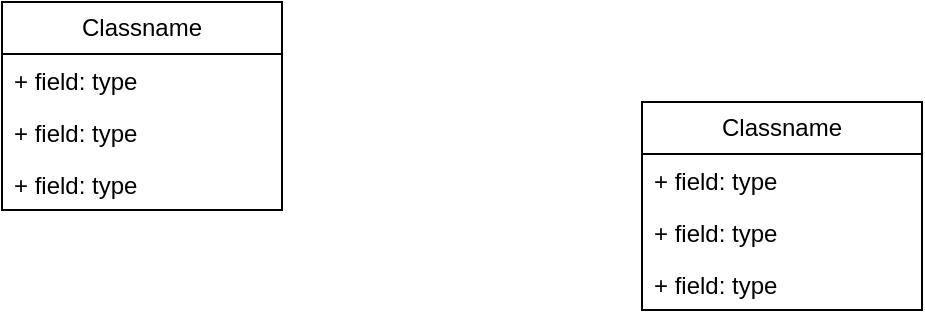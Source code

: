 <mxfile version="27.2.0">
  <diagram name="Page-1" id="tI0450gGZymvDKFin5-Z">
    <mxGraphModel dx="1001" dy="607" grid="1" gridSize="10" guides="1" tooltips="1" connect="1" arrows="1" fold="1" page="1" pageScale="1" pageWidth="827" pageHeight="1169" math="0" shadow="0">
      <root>
        <mxCell id="0" />
        <mxCell id="1" parent="0" />
        <mxCell id="6RRP_GkfFvZqSGkYKimE-1" value="Classname" style="swimlane;fontStyle=0;childLayout=stackLayout;horizontal=1;startSize=26;fillColor=none;horizontalStack=0;resizeParent=1;resizeParentMax=0;resizeLast=0;collapsible=1;marginBottom=0;whiteSpace=wrap;html=1;" vertex="1" parent="1">
          <mxGeometry x="130" y="130" width="140" height="104" as="geometry" />
        </mxCell>
        <mxCell id="6RRP_GkfFvZqSGkYKimE-2" value="+ field: type" style="text;strokeColor=none;fillColor=none;align=left;verticalAlign=top;spacingLeft=4;spacingRight=4;overflow=hidden;rotatable=0;points=[[0,0.5],[1,0.5]];portConstraint=eastwest;whiteSpace=wrap;html=1;" vertex="1" parent="6RRP_GkfFvZqSGkYKimE-1">
          <mxGeometry y="26" width="140" height="26" as="geometry" />
        </mxCell>
        <mxCell id="6RRP_GkfFvZqSGkYKimE-3" value="+ field: type" style="text;strokeColor=none;fillColor=none;align=left;verticalAlign=top;spacingLeft=4;spacingRight=4;overflow=hidden;rotatable=0;points=[[0,0.5],[1,0.5]];portConstraint=eastwest;whiteSpace=wrap;html=1;" vertex="1" parent="6RRP_GkfFvZqSGkYKimE-1">
          <mxGeometry y="52" width="140" height="26" as="geometry" />
        </mxCell>
        <mxCell id="6RRP_GkfFvZqSGkYKimE-4" value="+ field: type" style="text;strokeColor=none;fillColor=none;align=left;verticalAlign=top;spacingLeft=4;spacingRight=4;overflow=hidden;rotatable=0;points=[[0,0.5],[1,0.5]];portConstraint=eastwest;whiteSpace=wrap;html=1;" vertex="1" parent="6RRP_GkfFvZqSGkYKimE-1">
          <mxGeometry y="78" width="140" height="26" as="geometry" />
        </mxCell>
        <mxCell id="6RRP_GkfFvZqSGkYKimE-5" value="Classname" style="swimlane;fontStyle=0;childLayout=stackLayout;horizontal=1;startSize=26;fillColor=none;horizontalStack=0;resizeParent=1;resizeParentMax=0;resizeLast=0;collapsible=1;marginBottom=0;whiteSpace=wrap;html=1;" vertex="1" parent="1">
          <mxGeometry x="450" y="180" width="140" height="104" as="geometry" />
        </mxCell>
        <mxCell id="6RRP_GkfFvZqSGkYKimE-6" value="+ field: type" style="text;strokeColor=none;fillColor=none;align=left;verticalAlign=top;spacingLeft=4;spacingRight=4;overflow=hidden;rotatable=0;points=[[0,0.5],[1,0.5]];portConstraint=eastwest;whiteSpace=wrap;html=1;" vertex="1" parent="6RRP_GkfFvZqSGkYKimE-5">
          <mxGeometry y="26" width="140" height="26" as="geometry" />
        </mxCell>
        <mxCell id="6RRP_GkfFvZqSGkYKimE-7" value="+ field: type" style="text;strokeColor=none;fillColor=none;align=left;verticalAlign=top;spacingLeft=4;spacingRight=4;overflow=hidden;rotatable=0;points=[[0,0.5],[1,0.5]];portConstraint=eastwest;whiteSpace=wrap;html=1;" vertex="1" parent="6RRP_GkfFvZqSGkYKimE-5">
          <mxGeometry y="52" width="140" height="26" as="geometry" />
        </mxCell>
        <mxCell id="6RRP_GkfFvZqSGkYKimE-8" value="+ field: type" style="text;strokeColor=none;fillColor=none;align=left;verticalAlign=top;spacingLeft=4;spacingRight=4;overflow=hidden;rotatable=0;points=[[0,0.5],[1,0.5]];portConstraint=eastwest;whiteSpace=wrap;html=1;" vertex="1" parent="6RRP_GkfFvZqSGkYKimE-5">
          <mxGeometry y="78" width="140" height="26" as="geometry" />
        </mxCell>
      </root>
    </mxGraphModel>
  </diagram>
</mxfile>
